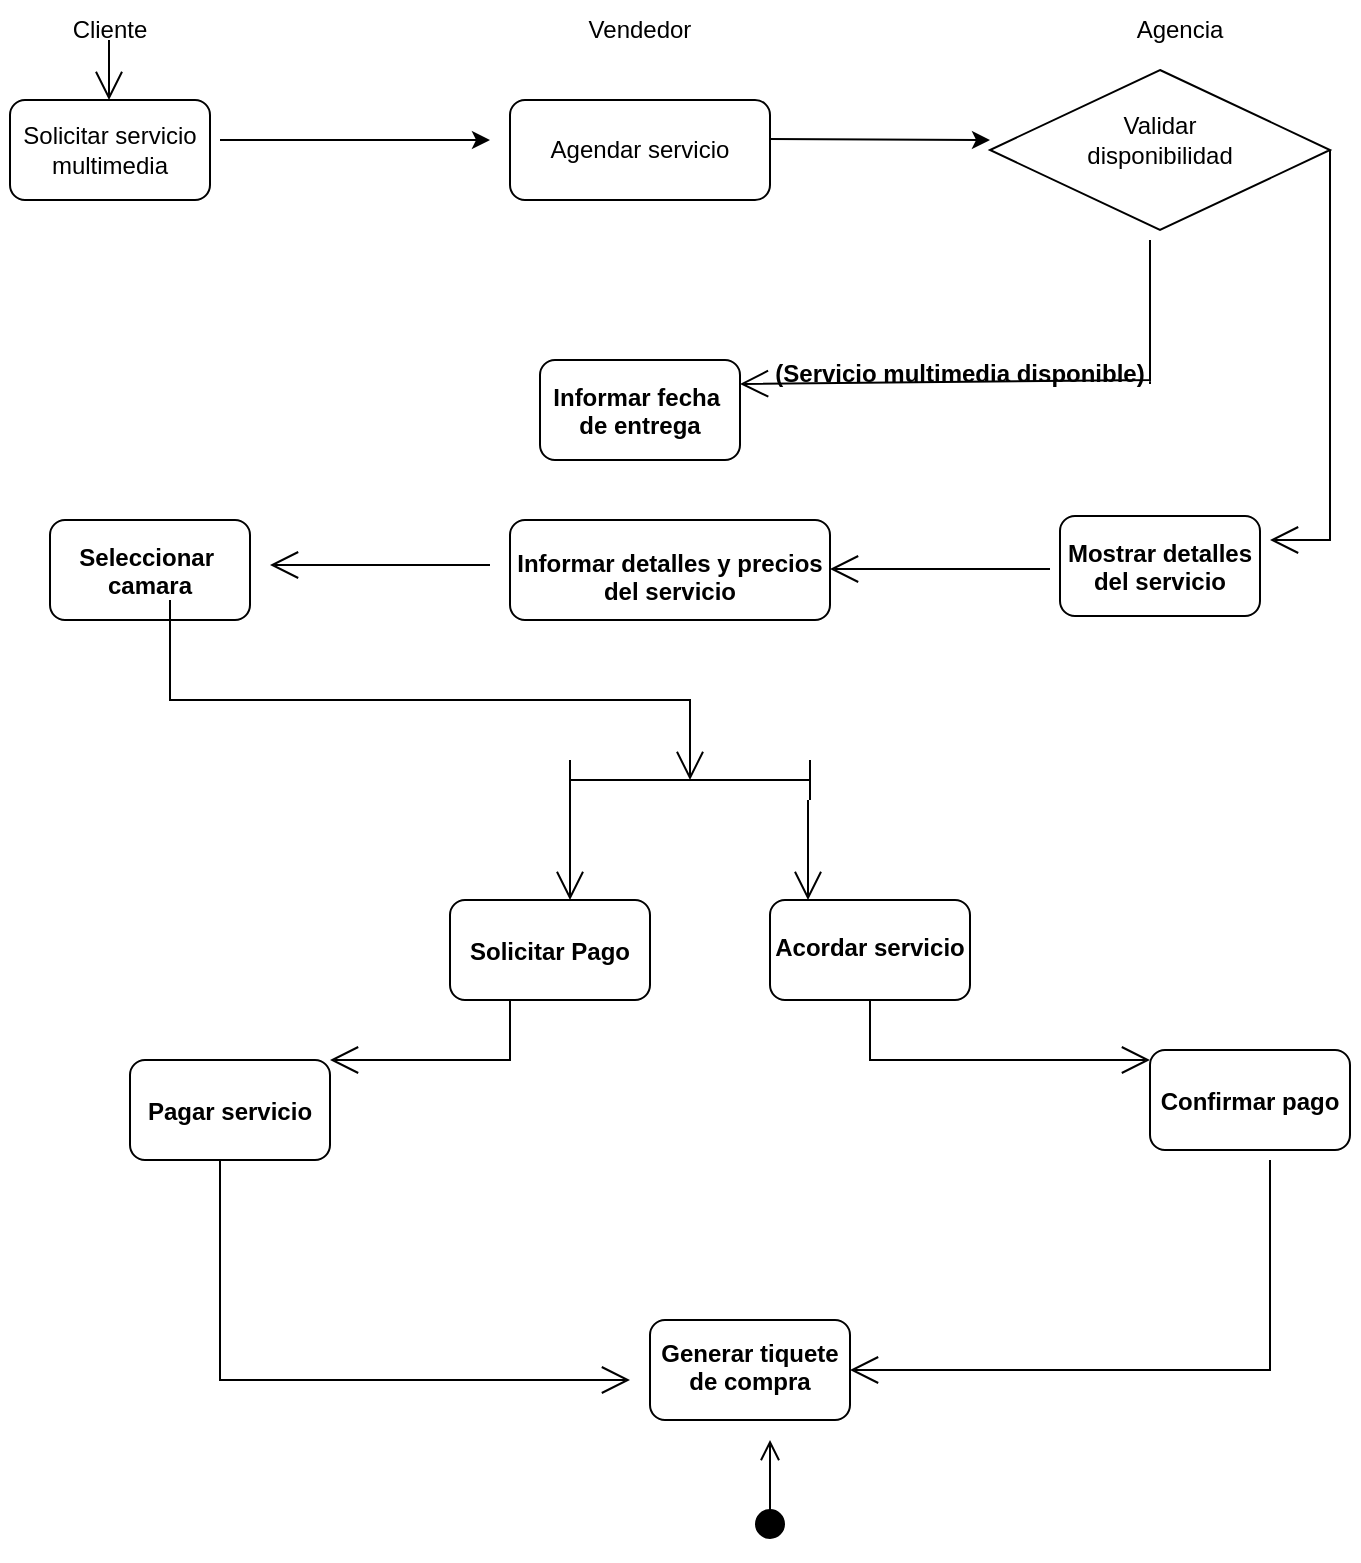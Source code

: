 <mxfile version="20.0.1" type="device"><diagram id="hPwbTUSOO12s0GbQs9nY" name="Page-1"><mxGraphModel dx="763" dy="421" grid="1" gridSize="10" guides="1" tooltips="1" connect="1" arrows="1" fold="1" page="1" pageScale="1" pageWidth="827" pageHeight="1169" math="0" shadow="0"><root><mxCell id="0"/><mxCell id="1" parent="0"/><mxCell id="RQ7t9i6-Zokf74nySshW-1" value="" style="rounded=1;whiteSpace=wrap;html=1;" vertex="1" parent="1"><mxGeometry x="145" y="120" width="100" height="50" as="geometry"/></mxCell><mxCell id="RQ7t9i6-Zokf74nySshW-2" value="Cliente" style="text;html=1;strokeColor=none;fillColor=none;align=center;verticalAlign=middle;whiteSpace=wrap;rounded=0;" vertex="1" parent="1"><mxGeometry x="140" y="70" width="110" height="30" as="geometry"/></mxCell><mxCell id="RQ7t9i6-Zokf74nySshW-3" value="Solicitar servicio&lt;br&gt;multimedia" style="text;html=1;strokeColor=none;fillColor=none;align=center;verticalAlign=middle;whiteSpace=wrap;rounded=0;" vertex="1" parent="1"><mxGeometry x="145" y="130" width="100" height="30" as="geometry"/></mxCell><mxCell id="RQ7t9i6-Zokf74nySshW-4" value="" style="rounded=1;whiteSpace=wrap;html=1;" vertex="1" parent="1"><mxGeometry x="395" y="120" width="130" height="50" as="geometry"/></mxCell><mxCell id="RQ7t9i6-Zokf74nySshW-5" value="Agendar servicio" style="text;html=1;strokeColor=none;fillColor=none;align=center;verticalAlign=middle;whiteSpace=wrap;rounded=0;" vertex="1" parent="1"><mxGeometry x="410" y="130" width="100" height="30" as="geometry"/></mxCell><mxCell id="RQ7t9i6-Zokf74nySshW-6" value="Vendedor" style="text;html=1;strokeColor=none;fillColor=none;align=center;verticalAlign=middle;whiteSpace=wrap;rounded=0;" vertex="1" parent="1"><mxGeometry x="405" y="70" width="110" height="30" as="geometry"/></mxCell><mxCell id="RQ7t9i6-Zokf74nySshW-7" value="" style="rhombus;whiteSpace=wrap;html=1;" vertex="1" parent="1"><mxGeometry x="635" y="105" width="170" height="80" as="geometry"/></mxCell><mxCell id="RQ7t9i6-Zokf74nySshW-8" value="Validar disponibilidad" style="text;html=1;strokeColor=none;fillColor=none;align=center;verticalAlign=middle;whiteSpace=wrap;rounded=0;" vertex="1" parent="1"><mxGeometry x="690" y="125" width="60" height="30" as="geometry"/></mxCell><mxCell id="RQ7t9i6-Zokf74nySshW-9" value="Agencia" style="text;html=1;strokeColor=none;fillColor=none;align=center;verticalAlign=middle;whiteSpace=wrap;rounded=0;" vertex="1" parent="1"><mxGeometry x="675" y="70" width="110" height="30" as="geometry"/></mxCell><mxCell id="RQ7t9i6-Zokf74nySshW-10" value="" style="endArrow=classic;html=1;rounded=0;" edge="1" parent="1"><mxGeometry width="50" height="50" relative="1" as="geometry"><mxPoint x="250" y="140" as="sourcePoint"/><mxPoint x="385" y="140" as="targetPoint"/></mxGeometry></mxCell><mxCell id="RQ7t9i6-Zokf74nySshW-11" value="" style="endArrow=classic;html=1;rounded=0;" edge="1" parent="1"><mxGeometry width="50" height="50" relative="1" as="geometry"><mxPoint x="525" y="139.5" as="sourcePoint"/><mxPoint x="635" y="140" as="targetPoint"/></mxGeometry></mxCell><mxCell id="RQ7t9i6-Zokf74nySshW-12" value="" style="endArrow=open;endFill=1;endSize=12;html=1;rounded=0;" edge="1" parent="1"><mxGeometry width="160" relative="1" as="geometry"><mxPoint x="194.5" y="90" as="sourcePoint"/><mxPoint x="194.5" y="120" as="targetPoint"/></mxGeometry></mxCell><mxCell id="RQ7t9i6-Zokf74nySshW-13" value="" style="rounded=1;whiteSpace=wrap;html=1;" vertex="1" parent="1"><mxGeometry x="410" y="250" width="100" height="50" as="geometry"/></mxCell><mxCell id="RQ7t9i6-Zokf74nySshW-14" value="Informar fecha &#10;de entrega" style="text;align=center;fontStyle=1;verticalAlign=middle;spacingLeft=3;spacingRight=3;strokeColor=none;rotatable=0;points=[[0,0.5],[1,0.5]];portConstraint=eastwest;" vertex="1" parent="1"><mxGeometry x="420" y="262" width="80" height="26" as="geometry"/></mxCell><mxCell id="RQ7t9i6-Zokf74nySshW-15" value="" style="rounded=1;whiteSpace=wrap;html=1;" vertex="1" parent="1"><mxGeometry x="165" y="330" width="100" height="50" as="geometry"/></mxCell><mxCell id="RQ7t9i6-Zokf74nySshW-16" value="Seleccionar &#10;camara" style="text;align=center;fontStyle=1;verticalAlign=middle;spacingLeft=3;spacingRight=3;strokeColor=none;rotatable=0;points=[[0,0.5],[1,0.5]];portConstraint=eastwest;" vertex="1" parent="1"><mxGeometry x="175" y="342" width="80" height="26" as="geometry"/></mxCell><mxCell id="RQ7t9i6-Zokf74nySshW-17" value="" style="rounded=1;whiteSpace=wrap;html=1;" vertex="1" parent="1"><mxGeometry x="395" y="330" width="160" height="50" as="geometry"/></mxCell><mxCell id="RQ7t9i6-Zokf74nySshW-18" value="Informar detalles y precios&#10;del servicio&#10;" style="text;align=center;fontStyle=1;verticalAlign=middle;spacingLeft=3;spacingRight=3;strokeColor=none;rotatable=0;points=[[0,0.5],[1,0.5]];portConstraint=eastwest;" vertex="1" parent="1"><mxGeometry x="435" y="352" width="80" height="26" as="geometry"/></mxCell><mxCell id="RQ7t9i6-Zokf74nySshW-19" value="" style="rounded=1;whiteSpace=wrap;html=1;" vertex="1" parent="1"><mxGeometry x="670" y="328" width="100" height="50" as="geometry"/></mxCell><mxCell id="RQ7t9i6-Zokf74nySshW-20" value="Mostrar detalles&#10;del servicio" style="text;align=center;fontStyle=1;verticalAlign=middle;spacingLeft=3;spacingRight=3;strokeColor=none;rotatable=0;points=[[0,0.5],[1,0.5]];portConstraint=eastwest;" vertex="1" parent="1"><mxGeometry x="680" y="340" width="80" height="26" as="geometry"/></mxCell><mxCell id="RQ7t9i6-Zokf74nySshW-21" value="" style="endArrow=open;endFill=1;endSize=12;html=1;rounded=0;" edge="1" parent="1"><mxGeometry width="160" relative="1" as="geometry"><mxPoint x="715" y="262" as="sourcePoint"/><mxPoint x="510" y="262" as="targetPoint"/><Array as="points"><mxPoint x="715" y="190"/><mxPoint x="715" y="260"/></Array></mxGeometry></mxCell><mxCell id="RQ7t9i6-Zokf74nySshW-22" value="" style="endArrow=open;endFill=1;endSize=12;html=1;rounded=0;" edge="1" parent="1"><mxGeometry width="160" relative="1" as="geometry"><mxPoint x="385" y="352.5" as="sourcePoint"/><mxPoint x="275" y="352.5" as="targetPoint"/></mxGeometry></mxCell><mxCell id="RQ7t9i6-Zokf74nySshW-23" value="" style="endArrow=open;endFill=1;endSize=12;html=1;rounded=0;" edge="1" parent="1"><mxGeometry width="160" relative="1" as="geometry"><mxPoint x="665" y="354.5" as="sourcePoint"/><mxPoint x="555" y="354.5" as="targetPoint"/></mxGeometry></mxCell><mxCell id="RQ7t9i6-Zokf74nySshW-24" value="(Servicio multimedia disponible)&#10;" style="text;align=center;fontStyle=1;verticalAlign=middle;spacingLeft=3;spacingRight=3;strokeColor=none;rotatable=0;points=[[0,0.5],[1,0.5]];portConstraint=eastwest;" vertex="1" parent="1"><mxGeometry x="580" y="250" width="80" height="26" as="geometry"/></mxCell><mxCell id="RQ7t9i6-Zokf74nySshW-25" value="" style="endArrow=open;endFill=1;endSize=12;html=1;rounded=0;exitX=1;exitY=0.5;exitDx=0;exitDy=0;" edge="1" parent="1" source="RQ7t9i6-Zokf74nySshW-7"><mxGeometry width="160" relative="1" as="geometry"><mxPoint x="745" y="248.5" as="sourcePoint"/><mxPoint x="775" y="340" as="targetPoint"/><Array as="points"><mxPoint x="805" y="340"/></Array></mxGeometry></mxCell><mxCell id="RQ7t9i6-Zokf74nySshW-26" value="" style="rounded=1;whiteSpace=wrap;html=1;" vertex="1" parent="1"><mxGeometry x="365" y="520" width="100" height="50" as="geometry"/></mxCell><mxCell id="RQ7t9i6-Zokf74nySshW-27" value="" style="rounded=1;whiteSpace=wrap;html=1;" vertex="1" parent="1"><mxGeometry x="525" y="520" width="100" height="50" as="geometry"/></mxCell><mxCell id="RQ7t9i6-Zokf74nySshW-28" value="Solicitar Pago" style="text;align=center;fontStyle=1;verticalAlign=middle;spacingLeft=3;spacingRight=3;strokeColor=none;rotatable=0;points=[[0,0.5],[1,0.5]];portConstraint=eastwest;" vertex="1" parent="1"><mxGeometry x="375" y="532" width="80" height="26" as="geometry"/></mxCell><mxCell id="RQ7t9i6-Zokf74nySshW-29" value="Acordar servicio" style="text;align=center;fontStyle=1;verticalAlign=middle;spacingLeft=3;spacingRight=3;strokeColor=none;rotatable=0;points=[[0,0.5],[1,0.5]];portConstraint=eastwest;" vertex="1" parent="1"><mxGeometry x="535" y="530" width="80" height="26" as="geometry"/></mxCell><mxCell id="RQ7t9i6-Zokf74nySshW-30" value="" style="rounded=1;whiteSpace=wrap;html=1;" vertex="1" parent="1"><mxGeometry x="205" y="600" width="100" height="50" as="geometry"/></mxCell><mxCell id="RQ7t9i6-Zokf74nySshW-31" value="Pagar servicio" style="text;align=center;fontStyle=1;verticalAlign=middle;spacingLeft=3;spacingRight=3;strokeColor=none;rotatable=0;points=[[0,0.5],[1,0.5]];portConstraint=eastwest;" vertex="1" parent="1"><mxGeometry x="215" y="612" width="80" height="26" as="geometry"/></mxCell><mxCell id="RQ7t9i6-Zokf74nySshW-32" value="" style="rounded=1;whiteSpace=wrap;html=1;" vertex="1" parent="1"><mxGeometry x="715" y="595" width="100" height="50" as="geometry"/></mxCell><mxCell id="RQ7t9i6-Zokf74nySshW-33" value="Confirmar pago" style="text;align=center;fontStyle=1;verticalAlign=middle;spacingLeft=3;spacingRight=3;strokeColor=none;rotatable=0;points=[[0,0.5],[1,0.5]];portConstraint=eastwest;" vertex="1" parent="1"><mxGeometry x="725" y="607" width="80" height="26" as="geometry"/></mxCell><mxCell id="RQ7t9i6-Zokf74nySshW-34" value="" style="rounded=1;whiteSpace=wrap;html=1;" vertex="1" parent="1"><mxGeometry x="465" y="730" width="100" height="50" as="geometry"/></mxCell><mxCell id="RQ7t9i6-Zokf74nySshW-35" value="Generar tiquete&#10;de compra" style="text;align=center;fontStyle=1;verticalAlign=middle;spacingLeft=3;spacingRight=3;strokeColor=none;rotatable=0;points=[[0,0.5],[1,0.5]];portConstraint=eastwest;" vertex="1" parent="1"><mxGeometry x="475" y="740" width="80" height="26" as="geometry"/></mxCell><mxCell id="RQ7t9i6-Zokf74nySshW-36" value="" style="shape=crossbar;whiteSpace=wrap;html=1;rounded=1;" vertex="1" parent="1"><mxGeometry x="425" y="450" width="120" height="20" as="geometry"/></mxCell><mxCell id="RQ7t9i6-Zokf74nySshW-37" value="" style="endArrow=open;endFill=1;endSize=12;html=1;rounded=0;" edge="1" parent="1"><mxGeometry width="160" relative="1" as="geometry"><mxPoint x="225" y="370" as="sourcePoint"/><mxPoint x="485" y="460" as="targetPoint"/><Array as="points"><mxPoint x="225" y="370"/><mxPoint x="225" y="420"/><mxPoint x="485" y="420"/></Array></mxGeometry></mxCell><mxCell id="RQ7t9i6-Zokf74nySshW-38" value="" style="endArrow=open;endFill=1;endSize=12;html=1;rounded=0;" edge="1" parent="1"><mxGeometry width="160" relative="1" as="geometry"><mxPoint x="425" y="470" as="sourcePoint"/><mxPoint x="425" y="520" as="targetPoint"/></mxGeometry></mxCell><mxCell id="RQ7t9i6-Zokf74nySshW-39" value="" style="endArrow=open;endFill=1;endSize=12;html=1;rounded=0;" edge="1" parent="1"><mxGeometry width="160" relative="1" as="geometry"><mxPoint x="544" y="470" as="sourcePoint"/><mxPoint x="544" y="520" as="targetPoint"/></mxGeometry></mxCell><mxCell id="RQ7t9i6-Zokf74nySshW-40" value="" style="endArrow=open;endFill=1;endSize=12;html=1;rounded=0;entryX=1;entryY=0;entryDx=0;entryDy=0;" edge="1" parent="1" target="RQ7t9i6-Zokf74nySshW-30"><mxGeometry width="160" relative="1" as="geometry"><mxPoint x="395" y="570" as="sourcePoint"/><mxPoint x="545" y="595" as="targetPoint"/><Array as="points"><mxPoint x="395" y="570"/><mxPoint x="395" y="600"/></Array></mxGeometry></mxCell><mxCell id="RQ7t9i6-Zokf74nySshW-41" value="" style="endArrow=open;endFill=1;endSize=12;html=1;rounded=0;" edge="1" parent="1"><mxGeometry width="160" relative="1" as="geometry"><mxPoint x="575" y="570" as="sourcePoint"/><mxPoint x="715" y="600" as="targetPoint"/><Array as="points"><mxPoint x="575" y="570"/><mxPoint x="575" y="600"/></Array></mxGeometry></mxCell><mxCell id="RQ7t9i6-Zokf74nySshW-42" value="" style="endArrow=open;endFill=1;endSize=12;html=1;rounded=0;" edge="1" parent="1"><mxGeometry width="160" relative="1" as="geometry"><mxPoint x="250" y="730" as="sourcePoint"/><mxPoint x="455" y="760" as="targetPoint"/><Array as="points"><mxPoint x="250" y="650"/><mxPoint x="250" y="730"/><mxPoint x="250" y="760"/></Array></mxGeometry></mxCell><mxCell id="RQ7t9i6-Zokf74nySshW-43" value="" style="endArrow=open;endFill=1;endSize=12;html=1;rounded=0;entryX=1;entryY=0.5;entryDx=0;entryDy=0;" edge="1" parent="1" target="RQ7t9i6-Zokf74nySshW-34"><mxGeometry width="160" relative="1" as="geometry"><mxPoint x="775" y="650" as="sourcePoint"/><mxPoint x="680" y="750" as="targetPoint"/><Array as="points"><mxPoint x="775" y="650"/><mxPoint x="775" y="755"/></Array></mxGeometry></mxCell><mxCell id="RQ7t9i6-Zokf74nySshW-44" value="" style="html=1;verticalAlign=bottom;startArrow=circle;startFill=1;endArrow=open;startSize=6;endSize=8;rounded=0;" edge="1" parent="1"><mxGeometry width="80" relative="1" as="geometry"><mxPoint x="525" y="840" as="sourcePoint"/><mxPoint x="525" y="790" as="targetPoint"/></mxGeometry></mxCell></root></mxGraphModel></diagram></mxfile>